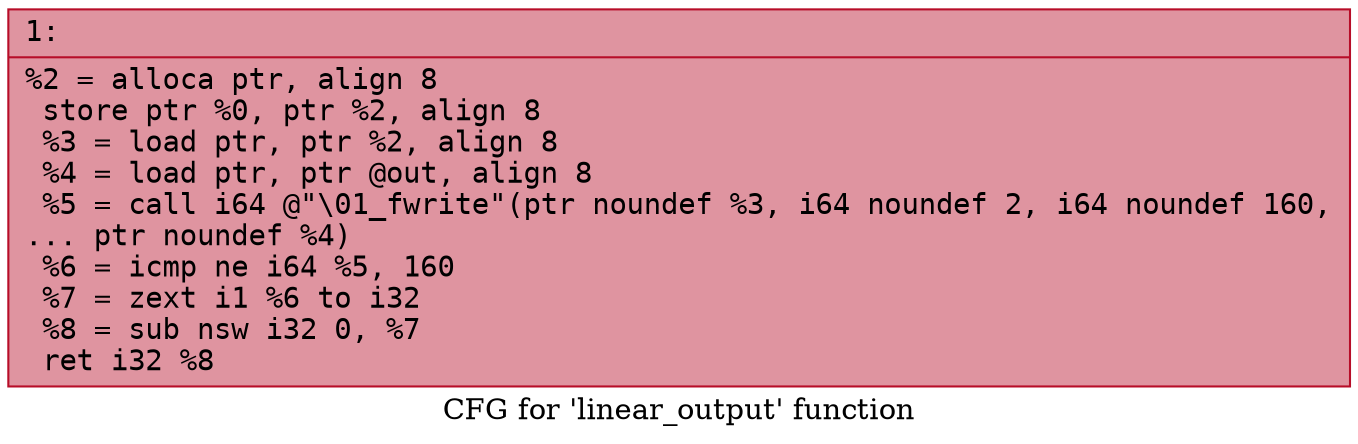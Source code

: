 digraph "CFG for 'linear_output' function" {
	label="CFG for 'linear_output' function";

	Node0x600001239ef0 [shape=record,color="#b70d28ff", style=filled, fillcolor="#b70d2870" fontname="Courier",label="{1:\l|  %2 = alloca ptr, align 8\l  store ptr %0, ptr %2, align 8\l  %3 = load ptr, ptr %2, align 8\l  %4 = load ptr, ptr @out, align 8\l  %5 = call i64 @\"\\01_fwrite\"(ptr noundef %3, i64 noundef 2, i64 noundef 160,\l... ptr noundef %4)\l  %6 = icmp ne i64 %5, 160\l  %7 = zext i1 %6 to i32\l  %8 = sub nsw i32 0, %7\l  ret i32 %8\l}"];
}
